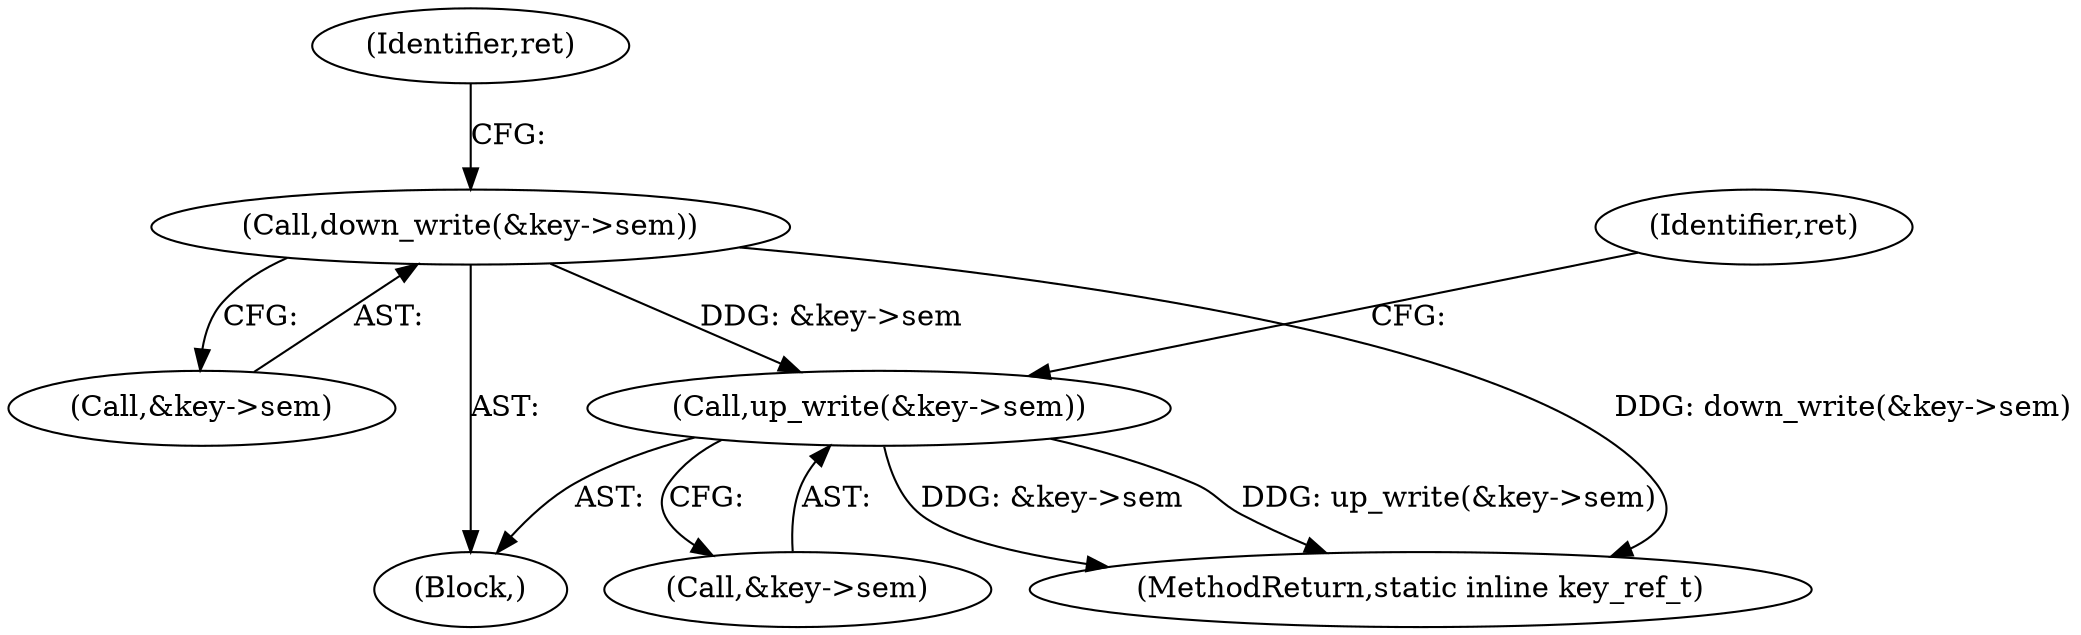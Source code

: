 digraph "0_linux_363b02dab09b3226f3bd1420dad9c72b79a42a76_5@API" {
"1000151" [label="(Call,up_write(&key->sem))"];
"1000134" [label="(Call,down_write(&key->sem))"];
"1000158" [label="(Identifier,ret)"];
"1000134" [label="(Call,down_write(&key->sem))"];
"1000152" [label="(Call,&key->sem)"];
"1000140" [label="(Identifier,ret)"];
"1000105" [label="(Block,)"];
"1000151" [label="(Call,up_write(&key->sem))"];
"1000172" [label="(MethodReturn,static inline key_ref_t)"];
"1000135" [label="(Call,&key->sem)"];
"1000151" -> "1000105"  [label="AST: "];
"1000151" -> "1000152"  [label="CFG: "];
"1000152" -> "1000151"  [label="AST: "];
"1000158" -> "1000151"  [label="CFG: "];
"1000151" -> "1000172"  [label="DDG: up_write(&key->sem)"];
"1000151" -> "1000172"  [label="DDG: &key->sem"];
"1000134" -> "1000151"  [label="DDG: &key->sem"];
"1000134" -> "1000105"  [label="AST: "];
"1000134" -> "1000135"  [label="CFG: "];
"1000135" -> "1000134"  [label="AST: "];
"1000140" -> "1000134"  [label="CFG: "];
"1000134" -> "1000172"  [label="DDG: down_write(&key->sem)"];
}
